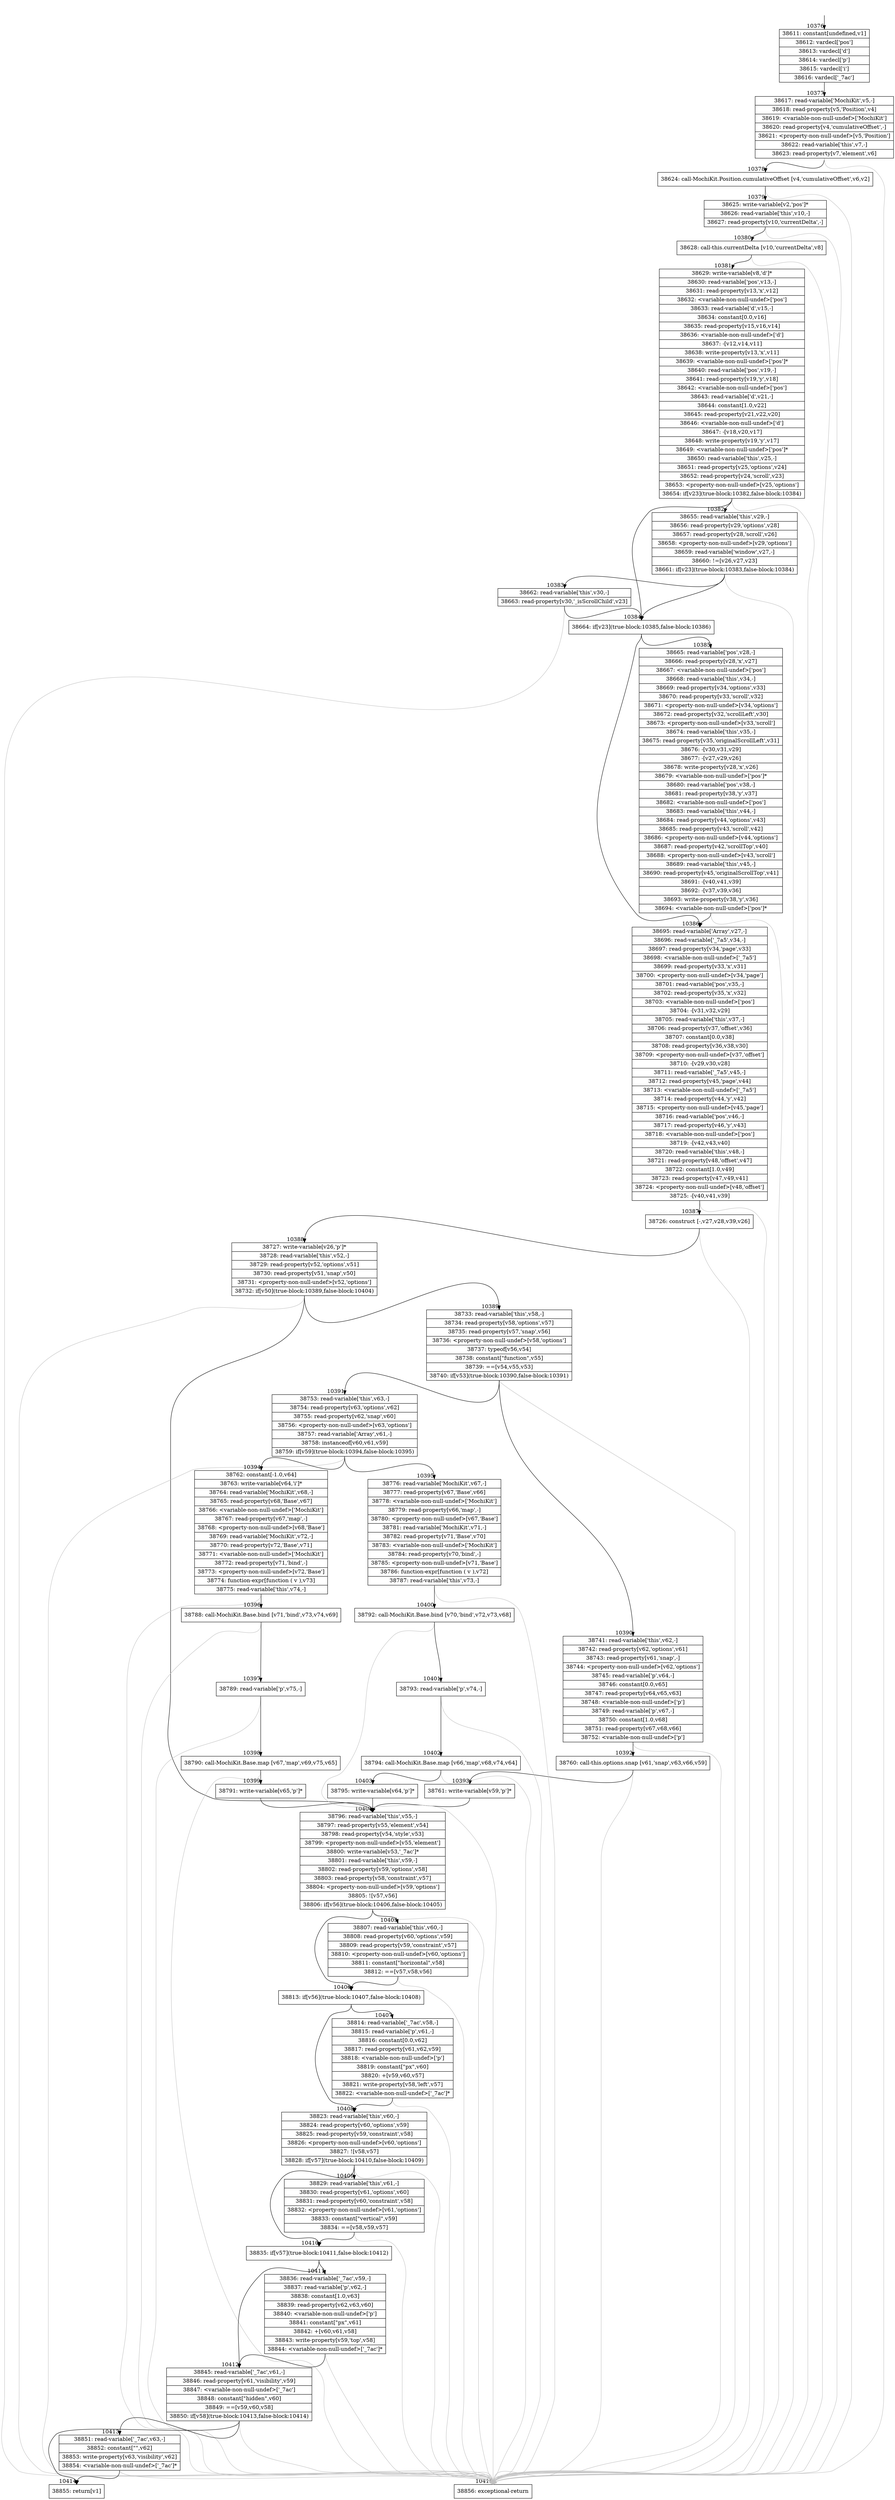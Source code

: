digraph {
rankdir="TD"
BB_entry734[shape=none,label=""];
BB_entry734 -> BB10376 [tailport=s, headport=n, headlabel="    10376"]
BB10376 [shape=record label="{38611: constant[undefined,v1]|38612: vardecl['pos']|38613: vardecl['d']|38614: vardecl['p']|38615: vardecl['i']|38616: vardecl['_7ac']}" ] 
BB10376 -> BB10377 [tailport=s, headport=n, headlabel="      10377"]
BB10377 [shape=record label="{38617: read-variable['MochiKit',v5,-]|38618: read-property[v5,'Position',v4]|38619: \<variable-non-null-undef\>['MochiKit']|38620: read-property[v4,'cumulativeOffset',-]|38621: \<property-non-null-undef\>[v5,'Position']|38622: read-variable['this',v7,-]|38623: read-property[v7,'element',v6]}" ] 
BB10377 -> BB10378 [tailport=s, headport=n, headlabel="      10378"]
BB10377 -> BB10415 [tailport=s, headport=n, color=gray, headlabel="      10415"]
BB10378 [shape=record label="{38624: call-MochiKit.Position.cumulativeOffset [v4,'cumulativeOffset',v6,v2]}" ] 
BB10378 -> BB10379 [tailport=s, headport=n, headlabel="      10379"]
BB10378 -> BB10415 [tailport=s, headport=n, color=gray]
BB10379 [shape=record label="{38625: write-variable[v2,'pos']*|38626: read-variable['this',v10,-]|38627: read-property[v10,'currentDelta',-]}" ] 
BB10379 -> BB10380 [tailport=s, headport=n, headlabel="      10380"]
BB10379 -> BB10415 [tailport=s, headport=n, color=gray]
BB10380 [shape=record label="{38628: call-this.currentDelta [v10,'currentDelta',v8]}" ] 
BB10380 -> BB10381 [tailport=s, headport=n, headlabel="      10381"]
BB10380 -> BB10415 [tailport=s, headport=n, color=gray]
BB10381 [shape=record label="{38629: write-variable[v8,'d']*|38630: read-variable['pos',v13,-]|38631: read-property[v13,'x',v12]|38632: \<variable-non-null-undef\>['pos']|38633: read-variable['d',v15,-]|38634: constant[0.0,v16]|38635: read-property[v15,v16,v14]|38636: \<variable-non-null-undef\>['d']|38637: -[v12,v14,v11]|38638: write-property[v13,'x',v11]|38639: \<variable-non-null-undef\>['pos']*|38640: read-variable['pos',v19,-]|38641: read-property[v19,'y',v18]|38642: \<variable-non-null-undef\>['pos']|38643: read-variable['d',v21,-]|38644: constant[1.0,v22]|38645: read-property[v21,v22,v20]|38646: \<variable-non-null-undef\>['d']|38647: -[v18,v20,v17]|38648: write-property[v19,'y',v17]|38649: \<variable-non-null-undef\>['pos']*|38650: read-variable['this',v25,-]|38651: read-property[v25,'options',v24]|38652: read-property[v24,'scroll',v23]|38653: \<property-non-null-undef\>[v25,'options']|38654: if[v23](true-block:10382,false-block:10384)}" ] 
BB10381 -> BB10384 [tailport=s, headport=n, headlabel="      10384"]
BB10381 -> BB10382 [tailport=s, headport=n, headlabel="      10382"]
BB10381 -> BB10415 [tailport=s, headport=n, color=gray]
BB10382 [shape=record label="{38655: read-variable['this',v29,-]|38656: read-property[v29,'options',v28]|38657: read-property[v28,'scroll',v26]|38658: \<property-non-null-undef\>[v29,'options']|38659: read-variable['window',v27,-]|38660: !=[v26,v27,v23]|38661: if[v23](true-block:10383,false-block:10384)}" ] 
BB10382 -> BB10384 [tailport=s, headport=n]
BB10382 -> BB10383 [tailport=s, headport=n, headlabel="      10383"]
BB10382 -> BB10415 [tailport=s, headport=n, color=gray]
BB10383 [shape=record label="{38662: read-variable['this',v30,-]|38663: read-property[v30,'_isScrollChild',v23]}" ] 
BB10383 -> BB10384 [tailport=s, headport=n]
BB10383 -> BB10415 [tailport=s, headport=n, color=gray]
BB10384 [shape=record label="{38664: if[v23](true-block:10385,false-block:10386)}" ] 
BB10384 -> BB10385 [tailport=s, headport=n, headlabel="      10385"]
BB10384 -> BB10386 [tailport=s, headport=n, headlabel="      10386"]
BB10385 [shape=record label="{38665: read-variable['pos',v28,-]|38666: read-property[v28,'x',v27]|38667: \<variable-non-null-undef\>['pos']|38668: read-variable['this',v34,-]|38669: read-property[v34,'options',v33]|38670: read-property[v33,'scroll',v32]|38671: \<property-non-null-undef\>[v34,'options']|38672: read-property[v32,'scrollLeft',v30]|38673: \<property-non-null-undef\>[v33,'scroll']|38674: read-variable['this',v35,-]|38675: read-property[v35,'originalScrollLeft',v31]|38676: -[v30,v31,v29]|38677: -[v27,v29,v26]|38678: write-property[v28,'x',v26]|38679: \<variable-non-null-undef\>['pos']*|38680: read-variable['pos',v38,-]|38681: read-property[v38,'y',v37]|38682: \<variable-non-null-undef\>['pos']|38683: read-variable['this',v44,-]|38684: read-property[v44,'options',v43]|38685: read-property[v43,'scroll',v42]|38686: \<property-non-null-undef\>[v44,'options']|38687: read-property[v42,'scrollTop',v40]|38688: \<property-non-null-undef\>[v43,'scroll']|38689: read-variable['this',v45,-]|38690: read-property[v45,'originalScrollTop',v41]|38691: -[v40,v41,v39]|38692: -[v37,v39,v36]|38693: write-property[v38,'y',v36]|38694: \<variable-non-null-undef\>['pos']*}" ] 
BB10385 -> BB10386 [tailport=s, headport=n]
BB10385 -> BB10415 [tailport=s, headport=n, color=gray]
BB10386 [shape=record label="{38695: read-variable['Array',v27,-]|38696: read-variable['_7a5',v34,-]|38697: read-property[v34,'page',v33]|38698: \<variable-non-null-undef\>['_7a5']|38699: read-property[v33,'x',v31]|38700: \<property-non-null-undef\>[v34,'page']|38701: read-variable['pos',v35,-]|38702: read-property[v35,'x',v32]|38703: \<variable-non-null-undef\>['pos']|38704: -[v31,v32,v29]|38705: read-variable['this',v37,-]|38706: read-property[v37,'offset',v36]|38707: constant[0.0,v38]|38708: read-property[v36,v38,v30]|38709: \<property-non-null-undef\>[v37,'offset']|38710: -[v29,v30,v28]|38711: read-variable['_7a5',v45,-]|38712: read-property[v45,'page',v44]|38713: \<variable-non-null-undef\>['_7a5']|38714: read-property[v44,'y',v42]|38715: \<property-non-null-undef\>[v45,'page']|38716: read-variable['pos',v46,-]|38717: read-property[v46,'y',v43]|38718: \<variable-non-null-undef\>['pos']|38719: -[v42,v43,v40]|38720: read-variable['this',v48,-]|38721: read-property[v48,'offset',v47]|38722: constant[1.0,v49]|38723: read-property[v47,v49,v41]|38724: \<property-non-null-undef\>[v48,'offset']|38725: -[v40,v41,v39]}" ] 
BB10386 -> BB10387 [tailport=s, headport=n, headlabel="      10387"]
BB10386 -> BB10415 [tailport=s, headport=n, color=gray]
BB10387 [shape=record label="{38726: construct [-,v27,v28,v39,v26]}" ] 
BB10387 -> BB10388 [tailport=s, headport=n, headlabel="      10388"]
BB10387 -> BB10415 [tailport=s, headport=n, color=gray]
BB10388 [shape=record label="{38727: write-variable[v26,'p']*|38728: read-variable['this',v52,-]|38729: read-property[v52,'options',v51]|38730: read-property[v51,'snap',v50]|38731: \<property-non-null-undef\>[v52,'options']|38732: if[v50](true-block:10389,false-block:10404)}" ] 
BB10388 -> BB10389 [tailport=s, headport=n, headlabel="      10389"]
BB10388 -> BB10404 [tailport=s, headport=n, headlabel="      10404"]
BB10388 -> BB10415 [tailport=s, headport=n, color=gray]
BB10389 [shape=record label="{38733: read-variable['this',v58,-]|38734: read-property[v58,'options',v57]|38735: read-property[v57,'snap',v56]|38736: \<property-non-null-undef\>[v58,'options']|38737: typeof[v56,v54]|38738: constant[\"function\",v55]|38739: ==[v54,v55,v53]|38740: if[v53](true-block:10390,false-block:10391)}" ] 
BB10389 -> BB10390 [tailport=s, headport=n, headlabel="      10390"]
BB10389 -> BB10391 [tailport=s, headport=n, headlabel="      10391"]
BB10389 -> BB10415 [tailport=s, headport=n, color=gray]
BB10390 [shape=record label="{38741: read-variable['this',v62,-]|38742: read-property[v62,'options',v61]|38743: read-property[v61,'snap',-]|38744: \<property-non-null-undef\>[v62,'options']|38745: read-variable['p',v64,-]|38746: constant[0.0,v65]|38747: read-property[v64,v65,v63]|38748: \<variable-non-null-undef\>['p']|38749: read-variable['p',v67,-]|38750: constant[1.0,v68]|38751: read-property[v67,v68,v66]|38752: \<variable-non-null-undef\>['p']}" ] 
BB10390 -> BB10392 [tailport=s, headport=n, headlabel="      10392"]
BB10390 -> BB10415 [tailport=s, headport=n, color=gray]
BB10391 [shape=record label="{38753: read-variable['this',v63,-]|38754: read-property[v63,'options',v62]|38755: read-property[v62,'snap',v60]|38756: \<property-non-null-undef\>[v63,'options']|38757: read-variable['Array',v61,-]|38758: instanceof[v60,v61,v59]|38759: if[v59](true-block:10394,false-block:10395)}" ] 
BB10391 -> BB10394 [tailport=s, headport=n, headlabel="      10394"]
BB10391 -> BB10395 [tailport=s, headport=n, headlabel="      10395"]
BB10391 -> BB10415 [tailport=s, headport=n, color=gray]
BB10392 [shape=record label="{38760: call-this.options.snap [v61,'snap',v63,v66,v59]}" ] 
BB10392 -> BB10393 [tailport=s, headport=n, headlabel="      10393"]
BB10392 -> BB10415 [tailport=s, headport=n, color=gray]
BB10393 [shape=record label="{38761: write-variable[v59,'p']*}" ] 
BB10393 -> BB10404 [tailport=s, headport=n]
BB10394 [shape=record label="{38762: constant[-1.0,v64]|38763: write-variable[v64,'i']*|38764: read-variable['MochiKit',v68,-]|38765: read-property[v68,'Base',v67]|38766: \<variable-non-null-undef\>['MochiKit']|38767: read-property[v67,'map',-]|38768: \<property-non-null-undef\>[v68,'Base']|38769: read-variable['MochiKit',v72,-]|38770: read-property[v72,'Base',v71]|38771: \<variable-non-null-undef\>['MochiKit']|38772: read-property[v71,'bind',-]|38773: \<property-non-null-undef\>[v72,'Base']|38774: function-expr[function ( v ),v73]|38775: read-variable['this',v74,-]}" ] 
BB10394 -> BB10396 [tailport=s, headport=n, headlabel="      10396"]
BB10394 -> BB10415 [tailport=s, headport=n, color=gray]
BB10395 [shape=record label="{38776: read-variable['MochiKit',v67,-]|38777: read-property[v67,'Base',v66]|38778: \<variable-non-null-undef\>['MochiKit']|38779: read-property[v66,'map',-]|38780: \<property-non-null-undef\>[v67,'Base']|38781: read-variable['MochiKit',v71,-]|38782: read-property[v71,'Base',v70]|38783: \<variable-non-null-undef\>['MochiKit']|38784: read-property[v70,'bind',-]|38785: \<property-non-null-undef\>[v71,'Base']|38786: function-expr[function ( v ),v72]|38787: read-variable['this',v73,-]}" ] 
BB10395 -> BB10400 [tailport=s, headport=n, headlabel="      10400"]
BB10395 -> BB10415 [tailport=s, headport=n, color=gray]
BB10396 [shape=record label="{38788: call-MochiKit.Base.bind [v71,'bind',v73,v74,v69]}" ] 
BB10396 -> BB10397 [tailport=s, headport=n, headlabel="      10397"]
BB10396 -> BB10415 [tailport=s, headport=n, color=gray]
BB10397 [shape=record label="{38789: read-variable['p',v75,-]}" ] 
BB10397 -> BB10398 [tailport=s, headport=n, headlabel="      10398"]
BB10397 -> BB10415 [tailport=s, headport=n, color=gray]
BB10398 [shape=record label="{38790: call-MochiKit.Base.map [v67,'map',v69,v75,v65]}" ] 
BB10398 -> BB10399 [tailport=s, headport=n, headlabel="      10399"]
BB10398 -> BB10415 [tailport=s, headport=n, color=gray]
BB10399 [shape=record label="{38791: write-variable[v65,'p']*}" ] 
BB10399 -> BB10404 [tailport=s, headport=n]
BB10400 [shape=record label="{38792: call-MochiKit.Base.bind [v70,'bind',v72,v73,v68]}" ] 
BB10400 -> BB10401 [tailport=s, headport=n, headlabel="      10401"]
BB10400 -> BB10415 [tailport=s, headport=n, color=gray]
BB10401 [shape=record label="{38793: read-variable['p',v74,-]}" ] 
BB10401 -> BB10402 [tailport=s, headport=n, headlabel="      10402"]
BB10401 -> BB10415 [tailport=s, headport=n, color=gray]
BB10402 [shape=record label="{38794: call-MochiKit.Base.map [v66,'map',v68,v74,v64]}" ] 
BB10402 -> BB10403 [tailport=s, headport=n, headlabel="      10403"]
BB10402 -> BB10415 [tailport=s, headport=n, color=gray]
BB10403 [shape=record label="{38795: write-variable[v64,'p']*}" ] 
BB10403 -> BB10404 [tailport=s, headport=n]
BB10404 [shape=record label="{38796: read-variable['this',v55,-]|38797: read-property[v55,'element',v54]|38798: read-property[v54,'style',v53]|38799: \<property-non-null-undef\>[v55,'element']|38800: write-variable[v53,'_7ac']*|38801: read-variable['this',v59,-]|38802: read-property[v59,'options',v58]|38803: read-property[v58,'constraint',v57]|38804: \<property-non-null-undef\>[v59,'options']|38805: ![v57,v56]|38806: if[v56](true-block:10406,false-block:10405)}" ] 
BB10404 -> BB10406 [tailport=s, headport=n, headlabel="      10406"]
BB10404 -> BB10405 [tailport=s, headport=n, headlabel="      10405"]
BB10404 -> BB10415 [tailport=s, headport=n, color=gray]
BB10405 [shape=record label="{38807: read-variable['this',v60,-]|38808: read-property[v60,'options',v59]|38809: read-property[v59,'constraint',v57]|38810: \<property-non-null-undef\>[v60,'options']|38811: constant[\"horizontal\",v58]|38812: ==[v57,v58,v56]}" ] 
BB10405 -> BB10406 [tailport=s, headport=n]
BB10405 -> BB10415 [tailport=s, headport=n, color=gray]
BB10406 [shape=record label="{38813: if[v56](true-block:10407,false-block:10408)}" ] 
BB10406 -> BB10407 [tailport=s, headport=n, headlabel="      10407"]
BB10406 -> BB10408 [tailport=s, headport=n, headlabel="      10408"]
BB10407 [shape=record label="{38814: read-variable['_7ac',v58,-]|38815: read-variable['p',v61,-]|38816: constant[0.0,v62]|38817: read-property[v61,v62,v59]|38818: \<variable-non-null-undef\>['p']|38819: constant[\"px\",v60]|38820: +[v59,v60,v57]|38821: write-property[v58,'left',v57]|38822: \<variable-non-null-undef\>['_7ac']*}" ] 
BB10407 -> BB10408 [tailport=s, headport=n]
BB10407 -> BB10415 [tailport=s, headport=n, color=gray]
BB10408 [shape=record label="{38823: read-variable['this',v60,-]|38824: read-property[v60,'options',v59]|38825: read-property[v59,'constraint',v58]|38826: \<property-non-null-undef\>[v60,'options']|38827: ![v58,v57]|38828: if[v57](true-block:10410,false-block:10409)}" ] 
BB10408 -> BB10410 [tailport=s, headport=n, headlabel="      10410"]
BB10408 -> BB10409 [tailport=s, headport=n, headlabel="      10409"]
BB10408 -> BB10415 [tailport=s, headport=n, color=gray]
BB10409 [shape=record label="{38829: read-variable['this',v61,-]|38830: read-property[v61,'options',v60]|38831: read-property[v60,'constraint',v58]|38832: \<property-non-null-undef\>[v61,'options']|38833: constant[\"vertical\",v59]|38834: ==[v58,v59,v57]}" ] 
BB10409 -> BB10410 [tailport=s, headport=n]
BB10409 -> BB10415 [tailport=s, headport=n, color=gray]
BB10410 [shape=record label="{38835: if[v57](true-block:10411,false-block:10412)}" ] 
BB10410 -> BB10411 [tailport=s, headport=n, headlabel="      10411"]
BB10410 -> BB10412 [tailport=s, headport=n, headlabel="      10412"]
BB10411 [shape=record label="{38836: read-variable['_7ac',v59,-]|38837: read-variable['p',v62,-]|38838: constant[1.0,v63]|38839: read-property[v62,v63,v60]|38840: \<variable-non-null-undef\>['p']|38841: constant[\"px\",v61]|38842: +[v60,v61,v58]|38843: write-property[v59,'top',v58]|38844: \<variable-non-null-undef\>['_7ac']*}" ] 
BB10411 -> BB10412 [tailport=s, headport=n]
BB10411 -> BB10415 [tailport=s, headport=n, color=gray]
BB10412 [shape=record label="{38845: read-variable['_7ac',v61,-]|38846: read-property[v61,'visibility',v59]|38847: \<variable-non-null-undef\>['_7ac']|38848: constant[\"hidden\",v60]|38849: ==[v59,v60,v58]|38850: if[v58](true-block:10413,false-block:10414)}" ] 
BB10412 -> BB10413 [tailport=s, headport=n, headlabel="      10413"]
BB10412 -> BB10414 [tailport=s, headport=n, headlabel="      10414"]
BB10412 -> BB10415 [tailport=s, headport=n, color=gray]
BB10413 [shape=record label="{38851: read-variable['_7ac',v63,-]|38852: constant[\"\",v62]|38853: write-property[v63,'visibility',v62]|38854: \<variable-non-null-undef\>['_7ac']*}" ] 
BB10413 -> BB10414 [tailport=s, headport=n]
BB10413 -> BB10415 [tailport=s, headport=n, color=gray]
BB10414 [shape=record label="{38855: return[v1]}" ] 
BB10415 [shape=record label="{38856: exceptional-return}" ] 
//#$~ 7303
}
